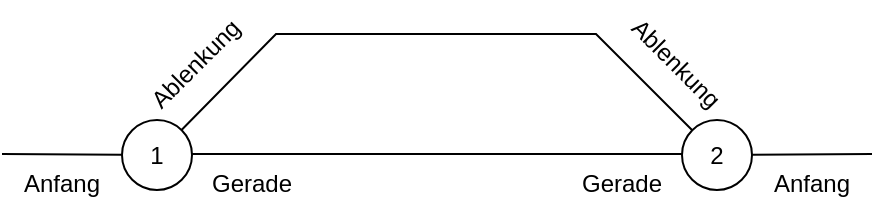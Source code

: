 <mxfile version="24.0.1" type="github">
  <diagram name="Page-1" id="6gWPEMETjJz6Jln8jHfX">
    <mxGraphModel dx="2058" dy="1103" grid="1" gridSize="10" guides="1" tooltips="1" connect="1" arrows="1" fold="1" page="1" pageScale="1" pageWidth="850" pageHeight="1100" math="0" shadow="0">
      <root>
        <mxCell id="0" />
        <mxCell id="1" parent="0" />
        <mxCell id="sM3u0f4Afnb12L3-TfQ_-14" value="Anfang" style="text;html=1;align=center;verticalAlign=middle;whiteSpace=wrap;rounded=0;" vertex="1" parent="1">
          <mxGeometry x="378" y="80" width="60" height="30" as="geometry" />
        </mxCell>
        <mxCell id="sM3u0f4Afnb12L3-TfQ_-10" value="Anfang" style="text;html=1;align=center;verticalAlign=middle;whiteSpace=wrap;rounded=0;" vertex="1" parent="1">
          <mxGeometry x="3" y="80" width="60" height="30" as="geometry" />
        </mxCell>
        <mxCell id="sM3u0f4Afnb12L3-TfQ_-1" value="" style="endArrow=none;html=1;rounded=0;" edge="1" parent="1">
          <mxGeometry width="50" height="50" relative="1" as="geometry">
            <mxPoint x="98" y="80" as="sourcePoint" />
            <mxPoint x="343" y="80" as="targetPoint" />
          </mxGeometry>
        </mxCell>
        <mxCell id="sM3u0f4Afnb12L3-TfQ_-2" value="" style="endArrow=none;html=1;rounded=0;" edge="1" parent="1" source="sM3u0f4Afnb12L3-TfQ_-6" target="sM3u0f4Afnb12L3-TfQ_-7">
          <mxGeometry width="50" height="50" relative="1" as="geometry">
            <mxPoint x="100" y="60" as="sourcePoint" />
            <mxPoint x="340" y="60" as="targetPoint" />
            <Array as="points">
              <mxPoint x="140" y="20" />
              <mxPoint x="300" y="20" />
            </Array>
          </mxGeometry>
        </mxCell>
        <mxCell id="sM3u0f4Afnb12L3-TfQ_-3" value="" style="endArrow=none;html=1;rounded=0;exitX=0;exitY=0;exitDx=0;exitDy=0;" edge="1" parent="1" source="sM3u0f4Afnb12L3-TfQ_-10" target="sM3u0f4Afnb12L3-TfQ_-6">
          <mxGeometry width="50" height="50" relative="1" as="geometry">
            <mxPoint x="40" y="80" as="sourcePoint" />
            <mxPoint x="40" y="80" as="targetPoint" />
          </mxGeometry>
        </mxCell>
        <mxCell id="sM3u0f4Afnb12L3-TfQ_-4" value="" style="endArrow=none;html=1;rounded=0;entryX=1;entryY=0;entryDx=0;entryDy=0;" edge="1" parent="1" source="sM3u0f4Afnb12L3-TfQ_-7" target="sM3u0f4Afnb12L3-TfQ_-14">
          <mxGeometry width="50" height="50" relative="1" as="geometry">
            <mxPoint x="410" y="78" as="sourcePoint" />
            <mxPoint x="400" y="80" as="targetPoint" />
          </mxGeometry>
        </mxCell>
        <mxCell id="sM3u0f4Afnb12L3-TfQ_-6" value="1" style="ellipse;whiteSpace=wrap;html=1;aspect=fixed;" vertex="1" parent="1">
          <mxGeometry x="63" y="63" width="35" height="35" as="geometry" />
        </mxCell>
        <mxCell id="sM3u0f4Afnb12L3-TfQ_-7" value="2" style="ellipse;whiteSpace=wrap;html=1;aspect=fixed;" vertex="1" parent="1">
          <mxGeometry x="343" y="63" width="35" height="35" as="geometry" />
        </mxCell>
        <mxCell id="sM3u0f4Afnb12L3-TfQ_-11" value="Ablenkung" style="text;html=1;align=center;verticalAlign=middle;whiteSpace=wrap;rounded=0;rotation=-45;" vertex="1" parent="1">
          <mxGeometry x="70" y="20" width="60" height="30" as="geometry" />
        </mxCell>
        <mxCell id="sM3u0f4Afnb12L3-TfQ_-12" value="Gerade" style="text;html=1;align=center;verticalAlign=middle;whiteSpace=wrap;rounded=0;" vertex="1" parent="1">
          <mxGeometry x="98" y="80" width="60" height="30" as="geometry" />
        </mxCell>
        <mxCell id="sM3u0f4Afnb12L3-TfQ_-13" value="Gerade" style="text;html=1;align=center;verticalAlign=middle;whiteSpace=wrap;rounded=0;" vertex="1" parent="1">
          <mxGeometry x="283" y="80" width="60" height="30" as="geometry" />
        </mxCell>
        <mxCell id="sM3u0f4Afnb12L3-TfQ_-15" value="Ablenkung" style="text;html=1;align=center;verticalAlign=middle;whiteSpace=wrap;rounded=0;rotation=45;" vertex="1" parent="1">
          <mxGeometry x="310" y="20" width="60" height="30" as="geometry" />
        </mxCell>
      </root>
    </mxGraphModel>
  </diagram>
</mxfile>
